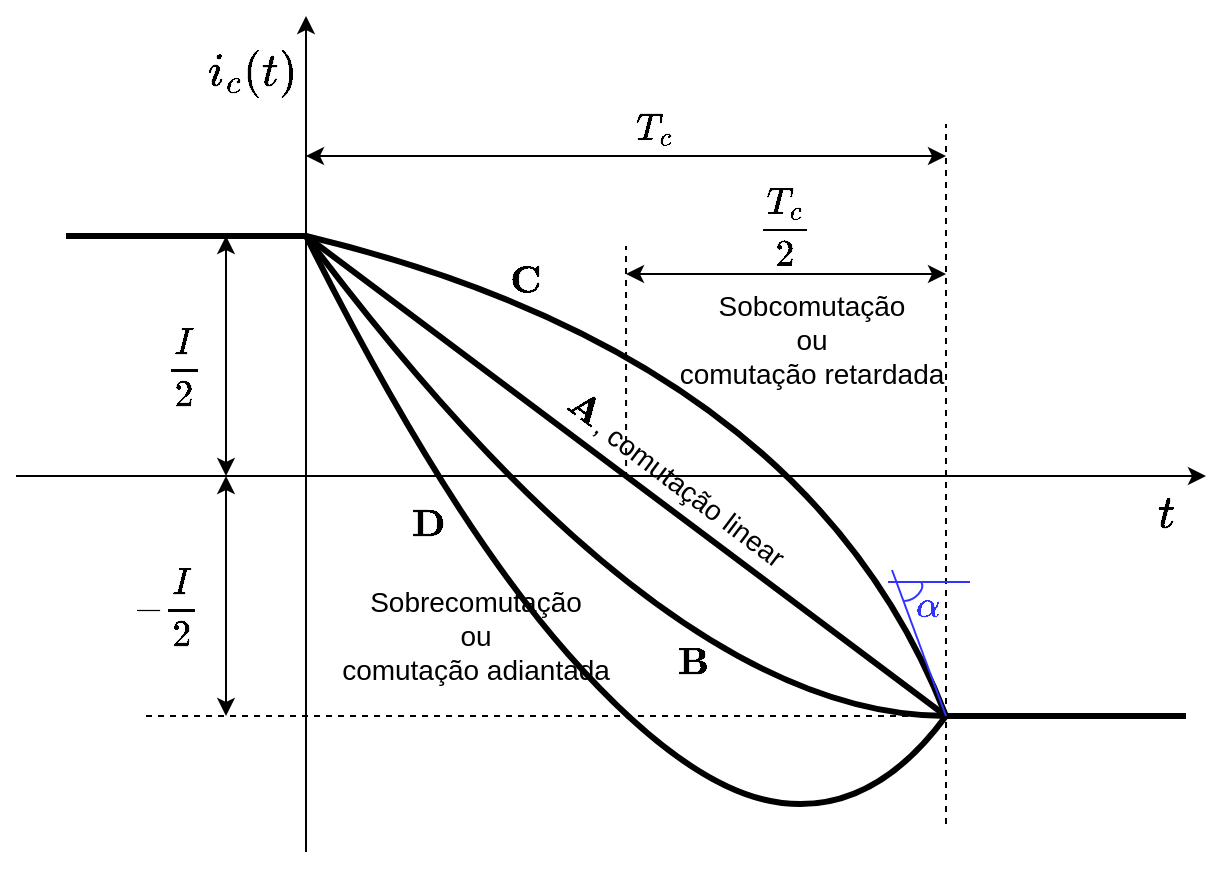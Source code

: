 <mxfile version="28.2.1">
  <diagram name="Página-1" id="nWXelsuNBWqo1P5zsl4T">
    <mxGraphModel dx="683" dy="349" grid="1" gridSize="1" guides="1" tooltips="1" connect="1" arrows="1" fold="1" page="1" pageScale="1" pageWidth="827" pageHeight="1169" math="1" shadow="0">
      <root>
        <mxCell id="0" />
        <mxCell id="1" parent="0" />
        <mxCell id="F4-UrkuUyW_FGjB_XWq8-1" value="" style="endArrow=classic;html=1;rounded=0;" parent="1" edge="1">
          <mxGeometry width="50" height="50" relative="1" as="geometry">
            <mxPoint x="95" y="240" as="sourcePoint" />
            <mxPoint x="690" y="240" as="targetPoint" />
          </mxGeometry>
        </mxCell>
        <mxCell id="F4-UrkuUyW_FGjB_XWq8-2" value="" style="endArrow=classic;html=1;rounded=0;" parent="1" edge="1">
          <mxGeometry width="50" height="50" relative="1" as="geometry">
            <mxPoint x="240" y="428" as="sourcePoint" />
            <mxPoint x="240" y="10" as="targetPoint" />
          </mxGeometry>
        </mxCell>
        <mxCell id="F4-UrkuUyW_FGjB_XWq8-3" value="" style="endArrow=none;html=1;rounded=0;strokeWidth=3;" parent="1" edge="1">
          <mxGeometry width="50" height="50" relative="1" as="geometry">
            <mxPoint x="680" y="360" as="sourcePoint" />
            <mxPoint x="120" y="120" as="targetPoint" />
            <Array as="points">
              <mxPoint x="560" y="360" />
              <mxPoint x="240" y="120" />
            </Array>
          </mxGeometry>
        </mxCell>
        <mxCell id="F4-UrkuUyW_FGjB_XWq8-6" value="" style="curved=1;endArrow=none;html=1;rounded=0;endFill=0;strokeWidth=3;" parent="1" edge="1">
          <mxGeometry width="50" height="50" relative="1" as="geometry">
            <mxPoint x="240" y="120" as="sourcePoint" />
            <mxPoint x="560" y="360" as="targetPoint" />
            <Array as="points">
              <mxPoint x="490" y="180" />
            </Array>
          </mxGeometry>
        </mxCell>
        <mxCell id="F4-UrkuUyW_FGjB_XWq8-7" value="" style="curved=1;endArrow=none;html=1;rounded=0;strokeWidth=3;endFill=0;" parent="1" edge="1">
          <mxGeometry width="50" height="50" relative="1" as="geometry">
            <mxPoint x="240" y="120" as="sourcePoint" />
            <mxPoint x="560" y="360" as="targetPoint" />
            <Array as="points">
              <mxPoint x="310" y="260" />
              <mxPoint x="432" y="398" />
              <mxPoint x="524" y="409" />
            </Array>
          </mxGeometry>
        </mxCell>
        <mxCell id="F4-UrkuUyW_FGjB_XWq8-8" value="$$i_c(t)$$" style="text;html=1;align=center;verticalAlign=middle;whiteSpace=wrap;rounded=0;fontSize=20;" parent="1" vertex="1">
          <mxGeometry x="183" y="23" width="60" height="30" as="geometry" />
        </mxCell>
        <mxCell id="F4-UrkuUyW_FGjB_XWq8-9" value="$$t$$" style="text;html=1;align=center;verticalAlign=middle;whiteSpace=wrap;rounded=0;fontSize=20;" parent="1" vertex="1">
          <mxGeometry x="640" y="243" width="60" height="30" as="geometry" />
        </mxCell>
        <mxCell id="F4-UrkuUyW_FGjB_XWq8-11" value="" style="endArrow=none;dashed=1;html=1;rounded=0;" parent="1" edge="1">
          <mxGeometry width="50" height="50" relative="1" as="geometry">
            <mxPoint x="160" y="360" as="sourcePoint" />
            <mxPoint x="560" y="360" as="targetPoint" />
          </mxGeometry>
        </mxCell>
        <mxCell id="F4-UrkuUyW_FGjB_XWq8-12" value="" style="endArrow=classic;startArrow=classic;html=1;rounded=0;" parent="1" edge="1">
          <mxGeometry width="50" height="50" relative="1" as="geometry">
            <mxPoint x="200" y="240" as="sourcePoint" />
            <mxPoint x="200" y="120" as="targetPoint" />
          </mxGeometry>
        </mxCell>
        <mxCell id="F4-UrkuUyW_FGjB_XWq8-13" value="" style="endArrow=classic;startArrow=classic;html=1;rounded=0;" parent="1" edge="1">
          <mxGeometry width="50" height="50" relative="1" as="geometry">
            <mxPoint x="200" y="360" as="sourcePoint" />
            <mxPoint x="200" y="240" as="targetPoint" />
          </mxGeometry>
        </mxCell>
        <mxCell id="F4-UrkuUyW_FGjB_XWq8-14" value="$$\frac{I}{2}$$" style="text;html=1;align=center;verticalAlign=middle;whiteSpace=wrap;rounded=0;fontSize=16;" parent="1" vertex="1">
          <mxGeometry x="149" y="170" width="60" height="30" as="geometry" />
        </mxCell>
        <mxCell id="F4-UrkuUyW_FGjB_XWq8-15" value="$$-\frac{I}{2}$$" style="text;html=1;align=center;verticalAlign=middle;whiteSpace=wrap;rounded=0;fontSize=16;" parent="1" vertex="1">
          <mxGeometry x="140" y="290" width="60" height="30" as="geometry" />
        </mxCell>
        <mxCell id="F4-UrkuUyW_FGjB_XWq8-19" value="" style="endArrow=none;dashed=1;html=1;rounded=0;" parent="1" edge="1">
          <mxGeometry width="50" height="50" relative="1" as="geometry">
            <mxPoint x="560" y="414" as="sourcePoint" />
            <mxPoint x="560" y="64" as="targetPoint" />
          </mxGeometry>
        </mxCell>
        <mxCell id="F4-UrkuUyW_FGjB_XWq8-18" value="$$T_c$$" style="text;html=1;align=center;verticalAlign=middle;whiteSpace=wrap;rounded=0;fontSize=16;" parent="1" vertex="1">
          <mxGeometry x="384" y="51" width="60" height="30" as="geometry" />
        </mxCell>
        <mxCell id="F4-UrkuUyW_FGjB_XWq8-21" value="" style="endArrow=classic;startArrow=classic;html=1;rounded=0;" parent="1" edge="1">
          <mxGeometry width="50" height="50" relative="1" as="geometry">
            <mxPoint x="240" y="80" as="sourcePoint" />
            <mxPoint x="560" y="80" as="targetPoint" />
          </mxGeometry>
        </mxCell>
        <mxCell id="F4-UrkuUyW_FGjB_XWq8-22" value="" style="endArrow=none;dashed=1;html=1;rounded=0;exitX=0.302;exitY=0.728;exitDx=0;exitDy=0;exitPerimeter=0;" parent="1" edge="1" source="F4-UrkuUyW_FGjB_XWq8-27">
          <mxGeometry width="50" height="50" relative="1" as="geometry">
            <mxPoint x="400" y="360" as="sourcePoint" />
            <mxPoint x="400" y="125" as="targetPoint" />
          </mxGeometry>
        </mxCell>
        <mxCell id="F4-UrkuUyW_FGjB_XWq8-23" value="" style="endArrow=classic;startArrow=classic;html=1;rounded=0;" parent="1" edge="1">
          <mxGeometry width="50" height="50" relative="1" as="geometry">
            <mxPoint x="400" y="139" as="sourcePoint" />
            <mxPoint x="560" y="139" as="targetPoint" />
          </mxGeometry>
        </mxCell>
        <mxCell id="F4-UrkuUyW_FGjB_XWq8-24" value="$$\frac{T_c}{2}$$" style="text;html=1;align=center;verticalAlign=middle;whiteSpace=wrap;rounded=0;fontSize=16;" parent="1" vertex="1">
          <mxGeometry x="450" y="100" width="60" height="30" as="geometry" />
        </mxCell>
        <mxCell id="F4-UrkuUyW_FGjB_XWq8-25" value="&lt;div&gt;Sobcomutação&lt;/div&gt;&lt;div&gt;ou&lt;/div&gt;&lt;div&gt;comutação retardada&lt;/div&gt;" style="text;html=1;align=center;verticalAlign=middle;whiteSpace=wrap;rounded=0;fontSize=14;" parent="1" vertex="1">
          <mxGeometry x="423" y="147" width="140" height="50" as="geometry" />
        </mxCell>
        <mxCell id="F4-UrkuUyW_FGjB_XWq8-26" value="&lt;div&gt;Sobrecomutação&lt;/div&gt;&lt;div&gt;ou&lt;/div&gt;&lt;div&gt;comutação adiantada&lt;/div&gt;" style="text;html=1;align=center;verticalAlign=middle;whiteSpace=wrap;rounded=0;fontSize=14;" parent="1" vertex="1">
          <mxGeometry x="250" y="290" width="150" height="60" as="geometry" />
        </mxCell>
        <mxCell id="F4-UrkuUyW_FGjB_XWq8-27" value="&lt;div&gt;, comutação linear&lt;/div&gt;" style="text;html=1;align=center;verticalAlign=middle;whiteSpace=wrap;rounded=0;fontSize=14;rotation=37;" parent="1" vertex="1">
          <mxGeometry x="357" y="218" width="150" height="60" as="geometry" />
        </mxCell>
        <mxCell id="F4-UrkuUyW_FGjB_XWq8-28" value="&lt;b&gt;&lt;font&gt;$$\textbf{A}$$&lt;/font&gt;&lt;/b&gt;" style="text;html=1;align=center;verticalAlign=middle;whiteSpace=wrap;rounded=0;rotation=37;fontSize=16;" parent="1" vertex="1">
          <mxGeometry x="350" y="191" width="60" height="30" as="geometry" />
        </mxCell>
        <mxCell id="F4-UrkuUyW_FGjB_XWq8-29" value="$$\textbf{D}$$" style="text;html=1;align=center;verticalAlign=middle;whiteSpace=wrap;rounded=0;rotation=0;fontSize=16;fontStyle=1" parent="1" vertex="1">
          <mxGeometry x="271" y="249" width="60" height="30" as="geometry" />
        </mxCell>
        <mxCell id="F4-UrkuUyW_FGjB_XWq8-30" value="&lt;span&gt;$$\textbf{C}$$&lt;/span&gt;" style="text;html=1;align=center;verticalAlign=middle;whiteSpace=wrap;rounded=0;rotation=0;fontSize=16;fontStyle=1" parent="1" vertex="1">
          <mxGeometry x="320" y="127" width="60" height="30" as="geometry" />
        </mxCell>
        <mxCell id="F4-UrkuUyW_FGjB_XWq8-31" value="" style="curved=1;endArrow=none;html=1;rounded=0;strokeWidth=3;endFill=0;" parent="1" edge="1">
          <mxGeometry width="50" height="50" relative="1" as="geometry">
            <mxPoint x="240" y="120" as="sourcePoint" />
            <mxPoint x="560" y="360" as="targetPoint" />
            <Array as="points">
              <mxPoint x="420" y="360" />
            </Array>
          </mxGeometry>
        </mxCell>
        <mxCell id="F4-UrkuUyW_FGjB_XWq8-32" value="" style="endArrow=none;html=1;rounded=0;strokeWidth=1;strokeColor=#3333FF;" parent="1" edge="1">
          <mxGeometry width="50" height="50" relative="1" as="geometry">
            <mxPoint x="533" y="287" as="sourcePoint" />
            <mxPoint x="560" y="360" as="targetPoint" />
          </mxGeometry>
        </mxCell>
        <mxCell id="F4-UrkuUyW_FGjB_XWq8-34" value="" style="verticalLabelPosition=bottom;verticalAlign=top;html=1;shape=mxgraph.basic.arc;startAngle=0.25;endAngle=0.606;rotation=-30;strokeColor=#3333FF;" parent="1" vertex="1">
          <mxGeometry x="533.61" y="291.79" width="15.03" height="9.98" as="geometry" />
        </mxCell>
        <mxCell id="F4-UrkuUyW_FGjB_XWq8-38" value="$$\alpha$$" style="text;html=1;align=center;verticalAlign=middle;whiteSpace=wrap;rounded=0;fontSize=16;fontColor=#3333FF;" parent="1" vertex="1">
          <mxGeometry x="521" y="290" width="60" height="30" as="geometry" />
        </mxCell>
        <mxCell id="F4-UrkuUyW_FGjB_XWq8-39" value="$$\textbf{B}$$" style="text;html=1;align=center;verticalAlign=middle;whiteSpace=wrap;rounded=0;rotation=0;fontSize=16;fontStyle=1" parent="1" vertex="1">
          <mxGeometry x="404" y="318" width="60" height="30" as="geometry" />
        </mxCell>
        <mxCell id="d1SsNqktPWvofDhMmsA9-1" value="" style="endArrow=none;html=1;rounded=0;strokeColor=#3333FF;" parent="1" edge="1">
          <mxGeometry width="50" height="50" relative="1" as="geometry">
            <mxPoint x="531" y="293" as="sourcePoint" />
            <mxPoint x="572" y="293" as="targetPoint" />
          </mxGeometry>
        </mxCell>
      </root>
    </mxGraphModel>
  </diagram>
</mxfile>
